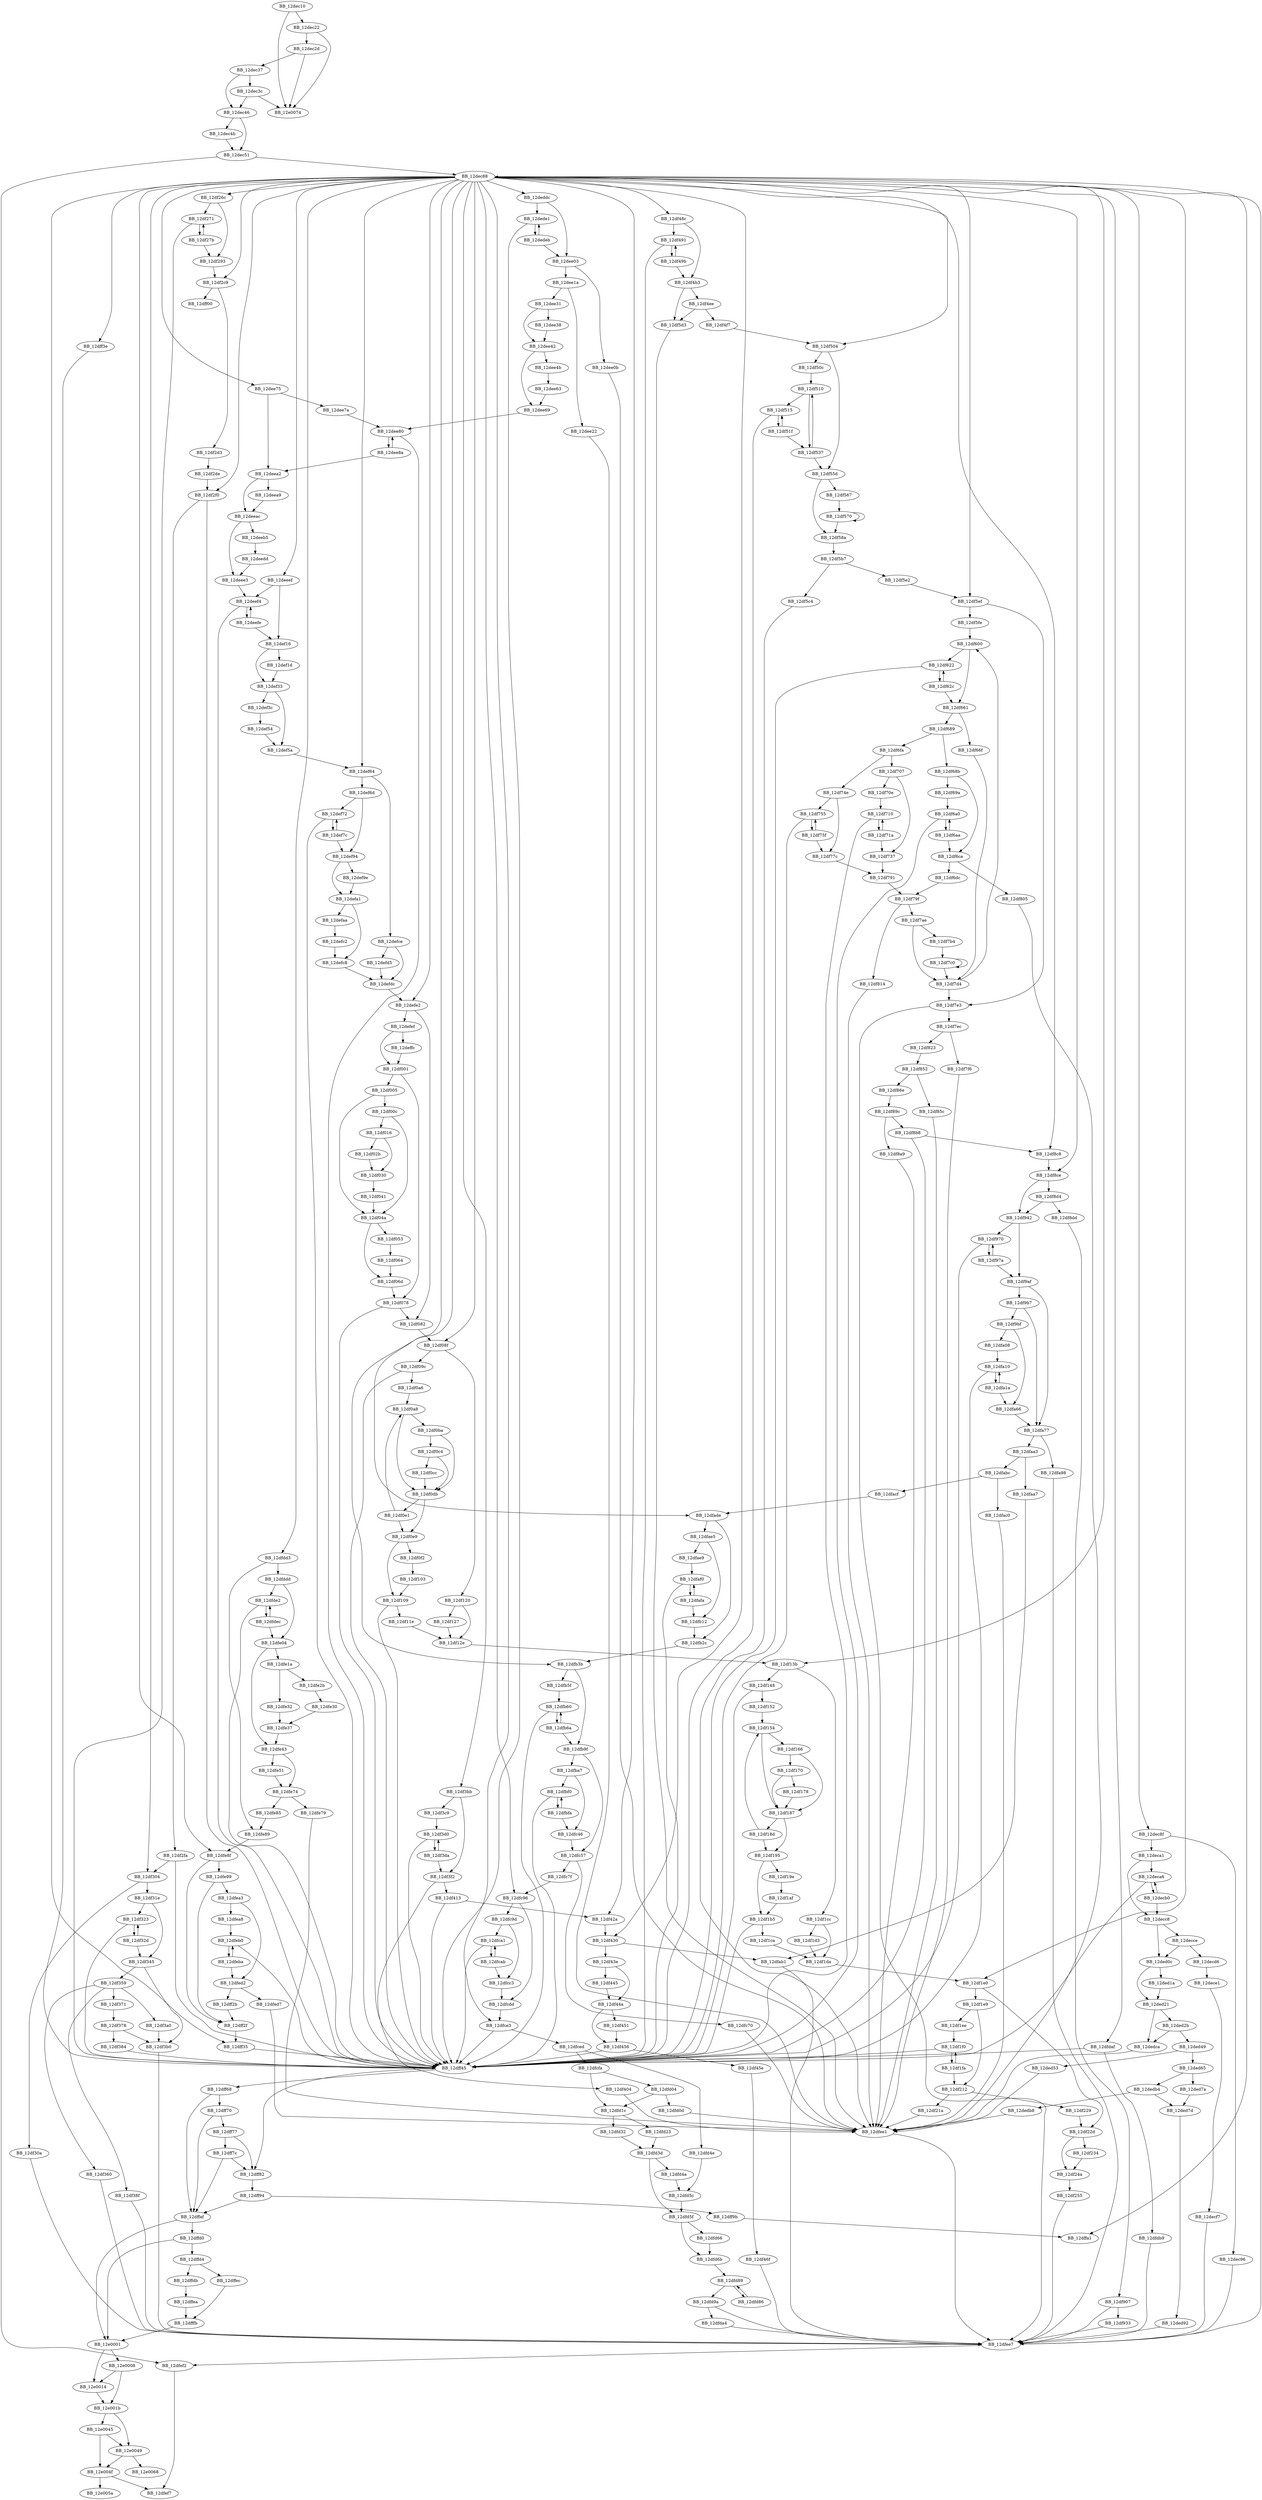 DiGraph sub_12DEC10{
BB_12dec10->BB_12dec22
BB_12dec10->BB_12e0074
BB_12dec22->BB_12dec2d
BB_12dec22->BB_12e0074
BB_12dec2d->BB_12dec37
BB_12dec2d->BB_12e0074
BB_12dec37->BB_12dec3c
BB_12dec37->BB_12dec46
BB_12dec3c->BB_12dec46
BB_12dec3c->BB_12e0074
BB_12dec46->BB_12dec4b
BB_12dec46->BB_12dec51
BB_12dec4b->BB_12dec51
BB_12dec51->BB_12dec88
BB_12dec51->BB_12dfef2
BB_12dec88->BB_12dec8f
BB_12dec88->BB_12deddc
BB_12dec88->BB_12dee75
BB_12dec88->BB_12deeef
BB_12dec88->BB_12def64
BB_12dec88->BB_12defe2
BB_12dec88->BB_12df08f
BB_12dec88->BB_12df13b
BB_12dec88->BB_12df1e0
BB_12dec88->BB_12df26c
BB_12dec88->BB_12df2c9
BB_12dec88->BB_12df2f0
BB_12dec88->BB_12df304
BB_12dec88->BB_12df3bb
BB_12dec88->BB_12df42a
BB_12dec88->BB_12df430
BB_12dec88->BB_12df48c
BB_12dec88->BB_12df504
BB_12dec88->BB_12df5ef
BB_12dec88->BB_12df8c8
BB_12dec88->BB_12df8ce
BB_12dec88->BB_12dfade
BB_12dec88->BB_12dfb3b
BB_12dec88->BB_12dfc96
BB_12dec88->BB_12dfce3
BB_12dec88->BB_12dfdaf
BB_12dec88->BB_12dfdd3
BB_12dec88->BB_12dfe8f
BB_12dec88->BB_12dff35
BB_12dec88->BB_12dff3e
BB_12dec88->BB_12dffa1
BB_12dec8f->BB_12dec96
BB_12dec8f->BB_12deca1
BB_12dec96->BB_12dfee7
BB_12deca1->BB_12deca6
BB_12deca1->BB_12decc8
BB_12deca6->BB_12decb0
BB_12deca6->BB_12dff45
BB_12decb0->BB_12deca6
BB_12decb0->BB_12decc8
BB_12decc8->BB_12decce
BB_12decc8->BB_12ded0c
BB_12decce->BB_12decd6
BB_12decce->BB_12ded0c
BB_12decd6->BB_12dece1
BB_12dece1->BB_12decf7
BB_12decf7->BB_12dfee7
BB_12ded0c->BB_12ded1a
BB_12ded0c->BB_12ded21
BB_12ded1a->BB_12ded21
BB_12ded21->BB_12ded2b
BB_12ded21->BB_12dedca
BB_12ded2b->BB_12ded49
BB_12ded2b->BB_12dedca
BB_12ded49->BB_12ded53
BB_12ded49->BB_12ded65
BB_12ded53->BB_12dfee1
BB_12ded65->BB_12ded7a
BB_12ded65->BB_12dedb4
BB_12ded7a->BB_12ded7d
BB_12ded7d->BB_12ded92
BB_12ded92->BB_12dfee7
BB_12dedb4->BB_12ded7d
BB_12dedb4->BB_12dedb8
BB_12dedb8->BB_12dfee1
BB_12dedca->BB_12dfee1
BB_12deddc->BB_12dede1
BB_12deddc->BB_12dee03
BB_12dede1->BB_12dedeb
BB_12dede1->BB_12dff45
BB_12dedeb->BB_12dede1
BB_12dedeb->BB_12dee03
BB_12dee03->BB_12dee0b
BB_12dee03->BB_12dee1a
BB_12dee0b->BB_12dfee1
BB_12dee1a->BB_12dee22
BB_12dee1a->BB_12dee31
BB_12dee22->BB_12dfee1
BB_12dee31->BB_12dee38
BB_12dee31->BB_12dee42
BB_12dee38->BB_12dee42
BB_12dee42->BB_12dee4b
BB_12dee42->BB_12dee69
BB_12dee4b->BB_12dee63
BB_12dee63->BB_12dee69
BB_12dee69->BB_12dee80
BB_12dee75->BB_12dee7a
BB_12dee75->BB_12deea2
BB_12dee7a->BB_12dee80
BB_12dee80->BB_12dee8a
BB_12dee80->BB_12dff45
BB_12dee8a->BB_12dee80
BB_12dee8a->BB_12deea2
BB_12deea2->BB_12deea9
BB_12deea2->BB_12deeac
BB_12deea9->BB_12deeac
BB_12deeac->BB_12deeb5
BB_12deeac->BB_12deee3
BB_12deeb5->BB_12deedd
BB_12deedd->BB_12deee3
BB_12deee3->BB_12deef4
BB_12deeef->BB_12deef4
BB_12deeef->BB_12def16
BB_12deef4->BB_12deefe
BB_12deef4->BB_12dff45
BB_12deefe->BB_12deef4
BB_12deefe->BB_12def16
BB_12def16->BB_12def1d
BB_12def16->BB_12def33
BB_12def1d->BB_12def33
BB_12def33->BB_12def3c
BB_12def33->BB_12def5a
BB_12def3c->BB_12def54
BB_12def54->BB_12def5a
BB_12def5a->BB_12def64
BB_12def64->BB_12def6d
BB_12def64->BB_12defce
BB_12def6d->BB_12def72
BB_12def6d->BB_12def94
BB_12def72->BB_12def7c
BB_12def72->BB_12dff45
BB_12def7c->BB_12def72
BB_12def7c->BB_12def94
BB_12def94->BB_12def9e
BB_12def94->BB_12defa1
BB_12def9e->BB_12defa1
BB_12defa1->BB_12defaa
BB_12defa1->BB_12defc8
BB_12defaa->BB_12defc2
BB_12defc2->BB_12defc8
BB_12defc8->BB_12defdc
BB_12defce->BB_12defd5
BB_12defce->BB_12defdc
BB_12defd5->BB_12defdc
BB_12defdc->BB_12defe2
BB_12defe2->BB_12defef
BB_12defe2->BB_12df082
BB_12defef->BB_12deffc
BB_12defef->BB_12df001
BB_12deffc->BB_12df001
BB_12df001->BB_12df005
BB_12df001->BB_12df078
BB_12df005->BB_12df00c
BB_12df005->BB_12df04a
BB_12df00c->BB_12df016
BB_12df00c->BB_12df04a
BB_12df016->BB_12df02b
BB_12df016->BB_12df030
BB_12df02b->BB_12df030
BB_12df030->BB_12df041
BB_12df041->BB_12df04a
BB_12df04a->BB_12df053
BB_12df04a->BB_12df06d
BB_12df053->BB_12df064
BB_12df064->BB_12df06d
BB_12df06d->BB_12df078
BB_12df078->BB_12df082
BB_12df078->BB_12dff45
BB_12df082->BB_12df08f
BB_12df08f->BB_12df09c
BB_12df08f->BB_12df120
BB_12df09c->BB_12df0a6
BB_12df09c->BB_12dff45
BB_12df0a6->BB_12df0a8
BB_12df0a8->BB_12df0ba
BB_12df0a8->BB_12df0db
BB_12df0ba->BB_12df0c4
BB_12df0ba->BB_12df0db
BB_12df0c4->BB_12df0cc
BB_12df0c4->BB_12df0db
BB_12df0cc->BB_12df0db
BB_12df0db->BB_12df0e1
BB_12df0db->BB_12df0e9
BB_12df0e1->BB_12df0a8
BB_12df0e1->BB_12df0e9
BB_12df0e9->BB_12df0f2
BB_12df0e9->BB_12df109
BB_12df0f2->BB_12df103
BB_12df103->BB_12df109
BB_12df109->BB_12df11e
BB_12df109->BB_12dff45
BB_12df11e->BB_12df12e
BB_12df120->BB_12df127
BB_12df120->BB_12df12e
BB_12df127->BB_12df12e
BB_12df12e->BB_12df13b
BB_12df13b->BB_12df148
BB_12df13b->BB_12df1cc
BB_12df148->BB_12df152
BB_12df148->BB_12dff45
BB_12df152->BB_12df154
BB_12df154->BB_12df166
BB_12df154->BB_12df187
BB_12df166->BB_12df170
BB_12df166->BB_12df187
BB_12df170->BB_12df178
BB_12df170->BB_12df187
BB_12df178->BB_12df187
BB_12df187->BB_12df18d
BB_12df187->BB_12df195
BB_12df18d->BB_12df154
BB_12df18d->BB_12df195
BB_12df195->BB_12df19e
BB_12df195->BB_12df1b5
BB_12df19e->BB_12df1af
BB_12df1af->BB_12df1b5
BB_12df1b5->BB_12df1ca
BB_12df1b5->BB_12dff45
BB_12df1ca->BB_12df1da
BB_12df1cc->BB_12df1d3
BB_12df1cc->BB_12df1da
BB_12df1d3->BB_12df1da
BB_12df1da->BB_12df1e0
BB_12df1e0->BB_12df1e9
BB_12df1e0->BB_12df22d
BB_12df1e9->BB_12df1ee
BB_12df1e9->BB_12df212
BB_12df1ee->BB_12df1f0
BB_12df1f0->BB_12df1fa
BB_12df1f0->BB_12dff45
BB_12df1fa->BB_12df1f0
BB_12df1fa->BB_12df212
BB_12df212->BB_12df21a
BB_12df212->BB_12df229
BB_12df21a->BB_12dfee1
BB_12df229->BB_12df22d
BB_12df22d->BB_12df234
BB_12df22d->BB_12df24a
BB_12df234->BB_12df24a
BB_12df24a->BB_12df255
BB_12df255->BB_12dfee7
BB_12df26c->BB_12df271
BB_12df26c->BB_12df293
BB_12df271->BB_12df27b
BB_12df271->BB_12dff45
BB_12df27b->BB_12df271
BB_12df27b->BB_12df293
BB_12df293->BB_12df2c9
BB_12df2c9->BB_12df2d3
BB_12df2c9->BB_12dff00
BB_12df2d3->BB_12df2de
BB_12df2de->BB_12df2f0
BB_12df2f0->BB_12df2fa
BB_12df2f0->BB_12dff45
BB_12df2fa->BB_12df304
BB_12df2fa->BB_12dff45
BB_12df304->BB_12df30a
BB_12df304->BB_12df31e
BB_12df30a->BB_12dfee7
BB_12df31e->BB_12df323
BB_12df31e->BB_12df345
BB_12df323->BB_12df32d
BB_12df323->BB_12dff45
BB_12df32d->BB_12df323
BB_12df32d->BB_12df345
BB_12df345->BB_12df359
BB_12df345->BB_12df3b0
BB_12df359->BB_12df360
BB_12df359->BB_12df371
BB_12df359->BB_12df38f
BB_12df359->BB_12df3a0
BB_12df360->BB_12dfee7
BB_12df371->BB_12df378
BB_12df378->BB_12df384
BB_12df378->BB_12df3b0
BB_12df384->BB_12dff45
BB_12df38f->BB_12dfee7
BB_12df3a0->BB_12df3b0
BB_12df3b0->BB_12dfee7
BB_12df3bb->BB_12df3c9
BB_12df3bb->BB_12df3f2
BB_12df3c9->BB_12df3d0
BB_12df3d0->BB_12df3da
BB_12df3d0->BB_12dff45
BB_12df3da->BB_12df3d0
BB_12df3da->BB_12df3f2
BB_12df3f2->BB_12df404
BB_12df3f2->BB_12df413
BB_12df404->BB_12dfee1
BB_12df413->BB_12df42a
BB_12df413->BB_12dff45
BB_12df42a->BB_12df430
BB_12df430->BB_12df43e
BB_12df430->BB_12dfab1
BB_12df43e->BB_12df445
BB_12df43e->BB_12df44a
BB_12df445->BB_12df44a
BB_12df44a->BB_12df451
BB_12df44a->BB_12df456
BB_12df451->BB_12df456
BB_12df456->BB_12df45e
BB_12df456->BB_12dff45
BB_12df45e->BB_12df46f
BB_12df46f->BB_12dfee7
BB_12df48c->BB_12df491
BB_12df48c->BB_12df4b3
BB_12df491->BB_12df49b
BB_12df491->BB_12dff45
BB_12df49b->BB_12df491
BB_12df49b->BB_12df4b3
BB_12df4b3->BB_12df4ee
BB_12df4b3->BB_12df5d3
BB_12df4ee->BB_12df4f7
BB_12df4ee->BB_12df5d3
BB_12df4f7->BB_12df504
BB_12df504->BB_12df50c
BB_12df504->BB_12df55d
BB_12df50c->BB_12df510
BB_12df510->BB_12df515
BB_12df510->BB_12df537
BB_12df515->BB_12df51f
BB_12df515->BB_12dff45
BB_12df51f->BB_12df515
BB_12df51f->BB_12df537
BB_12df537->BB_12df510
BB_12df537->BB_12df55d
BB_12df55d->BB_12df567
BB_12df55d->BB_12df58a
BB_12df567->BB_12df570
BB_12df570->BB_12df570
BB_12df570->BB_12df58a
BB_12df58a->BB_12df5b7
BB_12df5b7->BB_12df5c4
BB_12df5b7->BB_12df5e2
BB_12df5c4->BB_12dfee1
BB_12df5d3->BB_12dfee1
BB_12df5e2->BB_12df5ef
BB_12df5ef->BB_12df5fe
BB_12df5ef->BB_12df7e3
BB_12df5fe->BB_12df600
BB_12df600->BB_12df622
BB_12df600->BB_12df661
BB_12df622->BB_12df62c
BB_12df622->BB_12dff45
BB_12df62c->BB_12df622
BB_12df62c->BB_12df661
BB_12df661->BB_12df66f
BB_12df661->BB_12df689
BB_12df66f->BB_12df7d4
BB_12df689->BB_12df68b
BB_12df689->BB_12df6fa
BB_12df68b->BB_12df69a
BB_12df68b->BB_12df6ca
BB_12df69a->BB_12df6a0
BB_12df6a0->BB_12df6aa
BB_12df6a0->BB_12dff45
BB_12df6aa->BB_12df6a0
BB_12df6aa->BB_12df6ca
BB_12df6ca->BB_12df6dc
BB_12df6ca->BB_12df805
BB_12df6dc->BB_12df79f
BB_12df6fa->BB_12df707
BB_12df6fa->BB_12df74e
BB_12df707->BB_12df70e
BB_12df707->BB_12df737
BB_12df70e->BB_12df710
BB_12df710->BB_12df71a
BB_12df710->BB_12dff45
BB_12df71a->BB_12df710
BB_12df71a->BB_12df737
BB_12df737->BB_12df791
BB_12df74e->BB_12df755
BB_12df74e->BB_12df77c
BB_12df755->BB_12df75f
BB_12df755->BB_12dff45
BB_12df75f->BB_12df755
BB_12df75f->BB_12df77c
BB_12df77c->BB_12df791
BB_12df791->BB_12df79f
BB_12df79f->BB_12df7ae
BB_12df79f->BB_12df814
BB_12df7ae->BB_12df7b4
BB_12df7ae->BB_12df7d4
BB_12df7b4->BB_12df7c0
BB_12df7c0->BB_12df7c0
BB_12df7c0->BB_12df7d4
BB_12df7d4->BB_12df600
BB_12df7d4->BB_12df7e3
BB_12df7e3->BB_12df7ec
BB_12df7e3->BB_12dfee7
BB_12df7ec->BB_12df7f6
BB_12df7ec->BB_12df823
BB_12df7f6->BB_12dfee1
BB_12df805->BB_12dfee1
BB_12df814->BB_12dfee1
BB_12df823->BB_12df852
BB_12df852->BB_12df85c
BB_12df852->BB_12df86e
BB_12df85c->BB_12dfee1
BB_12df86e->BB_12df89c
BB_12df89c->BB_12df8a9
BB_12df89c->BB_12df8b8
BB_12df8a9->BB_12dfee1
BB_12df8b8->BB_12df8c8
BB_12df8b8->BB_12dff45
BB_12df8c8->BB_12df8ce
BB_12df8ce->BB_12df8d4
BB_12df8ce->BB_12df942
BB_12df8d4->BB_12df8dd
BB_12df8d4->BB_12df942
BB_12df8dd->BB_12df907
BB_12df907->BB_12df933
BB_12df907->BB_12dfee7
BB_12df933->BB_12dfee7
BB_12df942->BB_12df970
BB_12df942->BB_12df9af
BB_12df970->BB_12df97a
BB_12df970->BB_12dff45
BB_12df97a->BB_12df970
BB_12df97a->BB_12df9af
BB_12df9af->BB_12df9b7
BB_12df9af->BB_12dfa77
BB_12df9b7->BB_12df9bf
BB_12df9b7->BB_12dfa77
BB_12df9bf->BB_12dfa08
BB_12df9bf->BB_12dfa66
BB_12dfa08->BB_12dfa10
BB_12dfa10->BB_12dfa1a
BB_12dfa10->BB_12dff45
BB_12dfa1a->BB_12dfa10
BB_12dfa1a->BB_12dfa66
BB_12dfa66->BB_12dfa77
BB_12dfa77->BB_12dfa98
BB_12dfa77->BB_12dfaa3
BB_12dfa98->BB_12dfee7
BB_12dfaa3->BB_12dfaa7
BB_12dfaa3->BB_12dfabc
BB_12dfaa7->BB_12dfab1
BB_12dfab1->BB_12dfee7
BB_12dfabc->BB_12dfac0
BB_12dfabc->BB_12dfacf
BB_12dfac0->BB_12dfee1
BB_12dfacf->BB_12dfade
BB_12dfade->BB_12dfae5
BB_12dfade->BB_12dfb2c
BB_12dfae5->BB_12dfae9
BB_12dfae5->BB_12dfb12
BB_12dfae9->BB_12dfaf0
BB_12dfaf0->BB_12dfafa
BB_12dfaf0->BB_12dff45
BB_12dfafa->BB_12dfaf0
BB_12dfafa->BB_12dfb12
BB_12dfb12->BB_12dfb2c
BB_12dfb2c->BB_12dfb3b
BB_12dfb3b->BB_12dfb5f
BB_12dfb3b->BB_12dfb9f
BB_12dfb5f->BB_12dfb60
BB_12dfb60->BB_12dfb6a
BB_12dfb60->BB_12dff45
BB_12dfb6a->BB_12dfb60
BB_12dfb6a->BB_12dfb9f
BB_12dfb9f->BB_12dfba7
BB_12dfb9f->BB_12dfc57
BB_12dfba7->BB_12dfbf0
BB_12dfba7->BB_12dfc46
BB_12dfbf0->BB_12dfbfa
BB_12dfbf0->BB_12dff45
BB_12dfbfa->BB_12dfbf0
BB_12dfbfa->BB_12dfc46
BB_12dfc46->BB_12dfc57
BB_12dfc57->BB_12dfc70
BB_12dfc57->BB_12dfc7f
BB_12dfc70->BB_12dfee1
BB_12dfc7f->BB_12dfc96
BB_12dfc96->BB_12dfc9d
BB_12dfc96->BB_12dfcdd
BB_12dfc9d->BB_12dfca1
BB_12dfc9d->BB_12dfcc3
BB_12dfca1->BB_12dfcab
BB_12dfca1->BB_12dff45
BB_12dfcab->BB_12dfca1
BB_12dfcab->BB_12dfcc3
BB_12dfcc3->BB_12dfcdd
BB_12dfcdd->BB_12dfce3
BB_12dfce3->BB_12dfced
BB_12dfce3->BB_12dff45
BB_12dfced->BB_12dfcfa
BB_12dfced->BB_12dfd4e
BB_12dfcfa->BB_12dfd04
BB_12dfcfa->BB_12dfd1c
BB_12dfd04->BB_12dfd0d
BB_12dfd04->BB_12dfd1c
BB_12dfd0d->BB_12dfee1
BB_12dfd1c->BB_12dfd23
BB_12dfd1c->BB_12dfd32
BB_12dfd23->BB_12dfd3d
BB_12dfd32->BB_12dfd3d
BB_12dfd3d->BB_12dfd4a
BB_12dfd3d->BB_12dfd5f
BB_12dfd4a->BB_12dfd5c
BB_12dfd4e->BB_12dfd5c
BB_12dfd5c->BB_12dfd5f
BB_12dfd5f->BB_12dfd66
BB_12dfd5f->BB_12dfd6b
BB_12dfd66->BB_12dfd6b
BB_12dfd6b->BB_12dfd89
BB_12dfd86->BB_12dfd89
BB_12dfd89->BB_12dfd86
BB_12dfd89->BB_12dfd9a
BB_12dfd9a->BB_12dfda4
BB_12dfd9a->BB_12dfee7
BB_12dfda4->BB_12dfee7
BB_12dfdaf->BB_12dfdb9
BB_12dfdaf->BB_12dff45
BB_12dfdb9->BB_12dfee7
BB_12dfdd3->BB_12dfddd
BB_12dfdd3->BB_12dfe89
BB_12dfddd->BB_12dfde2
BB_12dfddd->BB_12dfe04
BB_12dfde2->BB_12dfdec
BB_12dfde2->BB_12dff45
BB_12dfdec->BB_12dfde2
BB_12dfdec->BB_12dfe04
BB_12dfe04->BB_12dfe1a
BB_12dfe04->BB_12dfe43
BB_12dfe1a->BB_12dfe2b
BB_12dfe1a->BB_12dfe32
BB_12dfe2b->BB_12dfe30
BB_12dfe30->BB_12dfe37
BB_12dfe32->BB_12dfe37
BB_12dfe37->BB_12dfe43
BB_12dfe43->BB_12dfe51
BB_12dfe43->BB_12dfe74
BB_12dfe51->BB_12dfe74
BB_12dfe74->BB_12dfe79
BB_12dfe74->BB_12dfe85
BB_12dfe79->BB_12dfee1
BB_12dfe85->BB_12dfe89
BB_12dfe89->BB_12dfe8f
BB_12dfe8f->BB_12dfe99
BB_12dfe8f->BB_12dff2f
BB_12dfe99->BB_12dfea3
BB_12dfe99->BB_12dff2f
BB_12dfea3->BB_12dfea8
BB_12dfea3->BB_12dfed2
BB_12dfea8->BB_12dfeb0
BB_12dfeb0->BB_12dfeba
BB_12dfeb0->BB_12dff45
BB_12dfeba->BB_12dfeb0
BB_12dfeba->BB_12dfed2
BB_12dfed2->BB_12dfed7
BB_12dfed2->BB_12dff2b
BB_12dfed7->BB_12dfee1
BB_12dfee1->BB_12dfee7
BB_12dfee7->BB_12dec88
BB_12dfee7->BB_12dfef2
BB_12dfef2->BB_12dfef7
BB_12dff2b->BB_12dff2f
BB_12dff2f->BB_12dff35
BB_12dff35->BB_12dff45
BB_12dff3e->BB_12dff45
BB_12dff45->BB_12dff68
BB_12dff45->BB_12dff82
BB_12dff68->BB_12dff70
BB_12dff68->BB_12dffaf
BB_12dff70->BB_12dff77
BB_12dff70->BB_12dffaf
BB_12dff77->BB_12dff7c
BB_12dff77->BB_12dff82
BB_12dff7c->BB_12dff82
BB_12dff7c->BB_12dffaf
BB_12dff82->BB_12dff94
BB_12dff94->BB_12dff9b
BB_12dff94->BB_12dffaf
BB_12dff9b->BB_12dffa1
BB_12dffaf->BB_12dffd0
BB_12dffaf->BB_12e0001
BB_12dffd0->BB_12dffd4
BB_12dffd0->BB_12e0001
BB_12dffd4->BB_12dffdb
BB_12dffd4->BB_12dffec
BB_12dffdb->BB_12dffea
BB_12dffea->BB_12dfffb
BB_12dffec->BB_12dfffb
BB_12dfffb->BB_12e0001
BB_12e0001->BB_12e0008
BB_12e0001->BB_12e0014
BB_12e0008->BB_12e0014
BB_12e0008->BB_12e001b
BB_12e0014->BB_12e001b
BB_12e001b->BB_12e0045
BB_12e001b->BB_12e0049
BB_12e0045->BB_12e0049
BB_12e0045->BB_12e004f
BB_12e0049->BB_12e004f
BB_12e0049->BB_12e0068
BB_12e004f->BB_12dfef7
BB_12e004f->BB_12e005a
}
